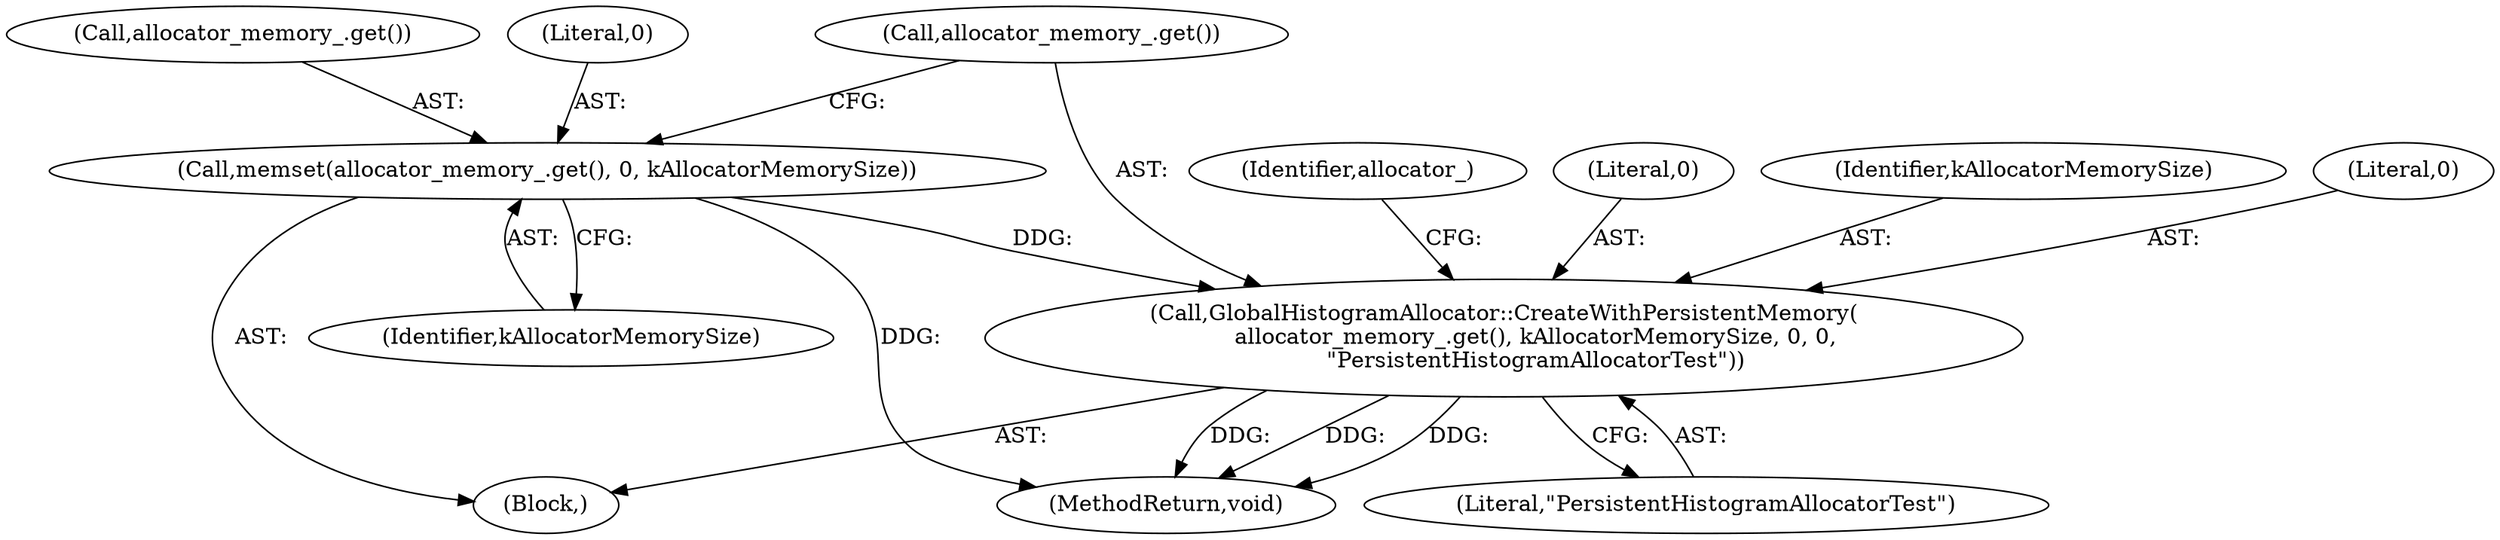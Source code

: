 digraph "0_Chrome_3f38b2253b19f9f9595f79fb92bfb5077e7b1959_6@API" {
"1000106" [label="(Call,memset(allocator_memory_.get(), 0, kAllocatorMemorySize))"];
"1000110" [label="(Call,GlobalHistogramAllocator::CreateWithPersistentMemory(\n         allocator_memory_.get(), kAllocatorMemorySize, 0, 0,\n         \"PersistentHistogramAllocatorTest\"))"];
"1000108" [label="(Literal,0)"];
"1000117" [label="(Identifier,allocator_)"];
"1000115" [label="(Literal,\"PersistentHistogramAllocatorTest\")"];
"1000112" [label="(Identifier,kAllocatorMemorySize)"];
"1000109" [label="(Identifier,kAllocatorMemorySize)"];
"1000110" [label="(Call,GlobalHistogramAllocator::CreateWithPersistentMemory(\n         allocator_memory_.get(), kAllocatorMemorySize, 0, 0,\n         \"PersistentHistogramAllocatorTest\"))"];
"1000119" [label="(MethodReturn,void)"];
"1000114" [label="(Literal,0)"];
"1000101" [label="(Block,)"];
"1000111" [label="(Call,allocator_memory_.get())"];
"1000113" [label="(Literal,0)"];
"1000107" [label="(Call,allocator_memory_.get())"];
"1000106" [label="(Call,memset(allocator_memory_.get(), 0, kAllocatorMemorySize))"];
"1000106" -> "1000101"  [label="AST: "];
"1000106" -> "1000109"  [label="CFG: "];
"1000107" -> "1000106"  [label="AST: "];
"1000108" -> "1000106"  [label="AST: "];
"1000109" -> "1000106"  [label="AST: "];
"1000111" -> "1000106"  [label="CFG: "];
"1000106" -> "1000119"  [label="DDG: "];
"1000106" -> "1000110"  [label="DDG: "];
"1000110" -> "1000101"  [label="AST: "];
"1000110" -> "1000115"  [label="CFG: "];
"1000111" -> "1000110"  [label="AST: "];
"1000112" -> "1000110"  [label="AST: "];
"1000113" -> "1000110"  [label="AST: "];
"1000114" -> "1000110"  [label="AST: "];
"1000115" -> "1000110"  [label="AST: "];
"1000117" -> "1000110"  [label="CFG: "];
"1000110" -> "1000119"  [label="DDG: "];
"1000110" -> "1000119"  [label="DDG: "];
"1000110" -> "1000119"  [label="DDG: "];
}
